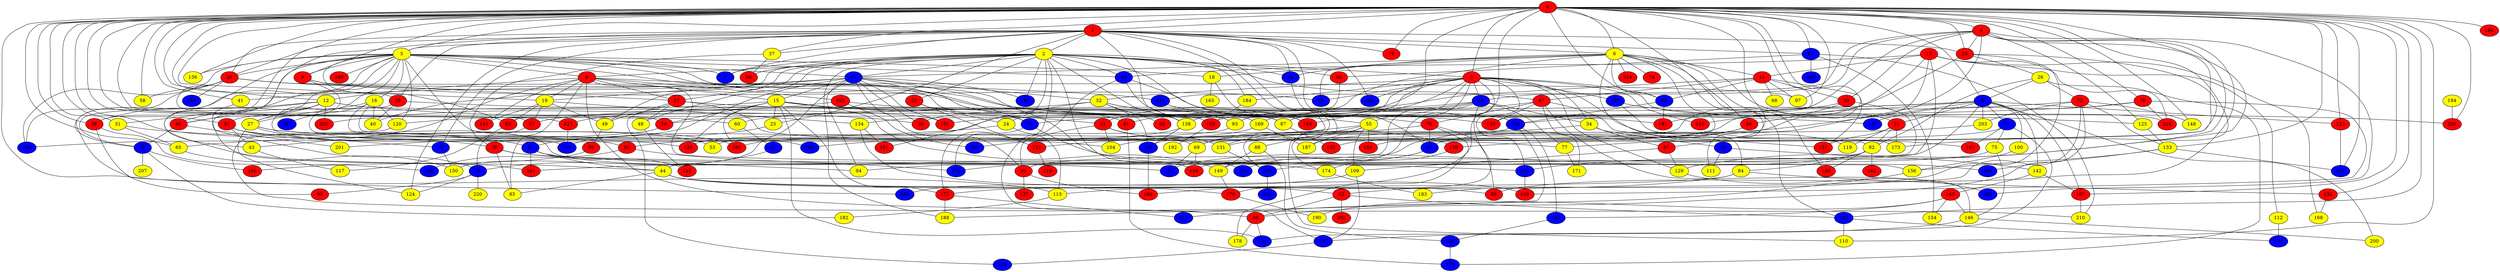 graph {
0 [style = filled fillcolor = red];
1 [style = filled fillcolor = red];
2 [style = filled fillcolor = yellow];
3 [style = filled fillcolor = red];
4 [style = filled fillcolor = red];
5 [style = filled fillcolor = yellow];
6 [style = filled fillcolor = yellow];
7 [style = filled fillcolor = blue];
8 [style = filled fillcolor = red];
9 [style = filled fillcolor = red];
10 [style = filled fillcolor = blue];
11 [style = filled fillcolor = blue];
12 [style = filled fillcolor = yellow];
13 [style = filled fillcolor = red];
14 [style = filled fillcolor = red];
15 [style = filled fillcolor = yellow];
16 [style = filled fillcolor = yellow];
17 [style = filled fillcolor = red];
18 [style = filled fillcolor = yellow];
19 [style = filled fillcolor = yellow];
20 [style = filled fillcolor = red];
21 [style = filled fillcolor = red];
22 [style = filled fillcolor = red];
23 [style = filled fillcolor = red];
24 [style = filled fillcolor = yellow];
25 [style = filled fillcolor = yellow];
26 [style = filled fillcolor = yellow];
27 [style = filled fillcolor = yellow];
28 [style = filled fillcolor = red];
29 [style = filled fillcolor = red];
30 [style = filled fillcolor = red];
31 [style = filled fillcolor = yellow];
32 [style = filled fillcolor = yellow];
33 [style = filled fillcolor = red];
34 [style = filled fillcolor = yellow];
35 [style = filled fillcolor = blue];
36 [style = filled fillcolor = blue];
37 [style = filled fillcolor = yellow];
38 [style = filled fillcolor = red];
39 [style = filled fillcolor = red];
40 [style = filled fillcolor = yellow];
41 [style = filled fillcolor = yellow];
42 [style = filled fillcolor = blue];
43 [style = filled fillcolor = yellow];
44 [style = filled fillcolor = yellow];
45 [style = filled fillcolor = blue];
46 [style = filled fillcolor = red];
47 [style = filled fillcolor = red];
48 [style = filled fillcolor = yellow];
49 [style = filled fillcolor = yellow];
50 [style = filled fillcolor = red];
51 [style = filled fillcolor = red];
52 [style = filled fillcolor = red];
53 [style = filled fillcolor = yellow];
54 [style = filled fillcolor = red];
55 [style = filled fillcolor = yellow];
56 [style = filled fillcolor = red];
57 [style = filled fillcolor = red];
58 [style = filled fillcolor = yellow];
59 [style = filled fillcolor = blue];
60 [style = filled fillcolor = yellow];
61 [style = filled fillcolor = blue];
62 [style = filled fillcolor = blue];
63 [style = filled fillcolor = blue];
64 [style = filled fillcolor = blue];
65 [style = filled fillcolor = yellow];
66 [style = filled fillcolor = blue];
67 [style = filled fillcolor = red];
68 [style = filled fillcolor = yellow];
69 [style = filled fillcolor = yellow];
70 [style = filled fillcolor = red];
71 [style = filled fillcolor = blue];
72 [style = filled fillcolor = red];
73 [style = filled fillcolor = blue];
74 [style = filled fillcolor = red];
75 [style = filled fillcolor = yellow];
76 [style = filled fillcolor = blue];
77 [style = filled fillcolor = yellow];
78 [style = filled fillcolor = red];
79 [style = filled fillcolor = red];
80 [style = filled fillcolor = red];
81 [style = filled fillcolor = red];
82 [style = filled fillcolor = yellow];
83 [style = filled fillcolor = red];
84 [style = filled fillcolor = yellow];
85 [style = filled fillcolor = yellow];
86 [style = filled fillcolor = red];
87 [style = filled fillcolor = yellow];
88 [style = filled fillcolor = yellow];
89 [style = filled fillcolor = red];
90 [style = filled fillcolor = red];
91 [style = filled fillcolor = blue];
92 [style = filled fillcolor = red];
93 [style = filled fillcolor = yellow];
94 [style = filled fillcolor = yellow];
95 [style = filled fillcolor = red];
96 [style = filled fillcolor = red];
97 [style = filled fillcolor = yellow];
98 [style = filled fillcolor = red];
99 [style = filled fillcolor = blue];
100 [style = filled fillcolor = yellow];
101 [style = filled fillcolor = red];
102 [style = filled fillcolor = red];
103 [style = filled fillcolor = blue];
104 [style = filled fillcolor = yellow];
105 [style = filled fillcolor = blue];
106 [style = filled fillcolor = red];
107 [style = filled fillcolor = blue];
108 [style = filled fillcolor = blue];
109 [style = filled fillcolor = yellow];
110 [style = filled fillcolor = yellow];
111 [style = filled fillcolor = yellow];
112 [style = filled fillcolor = yellow];
113 [style = filled fillcolor = yellow];
114 [style = filled fillcolor = red];
115 [style = filled fillcolor = blue];
116 [style = filled fillcolor = red];
117 [style = filled fillcolor = yellow];
118 [style = filled fillcolor = red];
119 [style = filled fillcolor = yellow];
120 [style = filled fillcolor = yellow];
121 [style = filled fillcolor = red];
122 [style = filled fillcolor = red];
123 [style = filled fillcolor = red];
124 [style = filled fillcolor = yellow];
125 [style = filled fillcolor = yellow];
126 [style = filled fillcolor = blue];
127 [style = filled fillcolor = red];
128 [style = filled fillcolor = red];
129 [style = filled fillcolor = yellow];
130 [style = filled fillcolor = red];
131 [style = filled fillcolor = yellow];
132 [style = filled fillcolor = red];
133 [style = filled fillcolor = yellow];
134 [style = filled fillcolor = yellow];
135 [style = filled fillcolor = red];
136 [style = filled fillcolor = yellow];
137 [style = filled fillcolor = red];
138 [style = filled fillcolor = yellow];
139 [style = filled fillcolor = red];
140 [style = filled fillcolor = red];
141 [style = filled fillcolor = blue];
142 [style = filled fillcolor = yellow];
143 [style = filled fillcolor = red];
144 [style = filled fillcolor = blue];
145 [style = filled fillcolor = red];
146 [style = filled fillcolor = yellow];
147 [style = filled fillcolor = blue];
148 [style = filled fillcolor = yellow];
149 [style = filled fillcolor = yellow];
150 [style = filled fillcolor = yellow];
151 [style = filled fillcolor = red];
152 [style = filled fillcolor = blue];
153 [style = filled fillcolor = blue];
154 [style = filled fillcolor = yellow];
155 [style = filled fillcolor = blue];
156 [style = filled fillcolor = yellow];
157 [style = filled fillcolor = blue];
158 [style = filled fillcolor = blue];
159 [style = filled fillcolor = blue];
160 [style = filled fillcolor = red];
161 [style = filled fillcolor = red];
162 [style = filled fillcolor = red];
163 [style = filled fillcolor = red];
164 [style = filled fillcolor = blue];
165 [style = filled fillcolor = yellow];
166 [style = filled fillcolor = blue];
167 [style = filled fillcolor = red];
168 [style = filled fillcolor = yellow];
169 [style = filled fillcolor = yellow];
170 [style = filled fillcolor = red];
171 [style = filled fillcolor = yellow];
172 [style = filled fillcolor = red];
173 [style = filled fillcolor = yellow];
174 [style = filled fillcolor = yellow];
175 [style = filled fillcolor = blue];
176 [style = filled fillcolor = blue];
177 [style = filled fillcolor = blue];
178 [style = filled fillcolor = yellow];
179 [style = filled fillcolor = blue];
180 [style = filled fillcolor = blue];
181 [style = filled fillcolor = red];
182 [style = filled fillcolor = yellow];
183 [style = filled fillcolor = yellow];
184 [style = filled fillcolor = yellow];
185 [style = filled fillcolor = red];
186 [style = filled fillcolor = red];
187 [style = filled fillcolor = yellow];
188 [style = filled fillcolor = yellow];
189 [style = filled fillcolor = red];
190 [style = filled fillcolor = yellow];
191 [style = filled fillcolor = red];
192 [style = filled fillcolor = yellow];
193 [style = filled fillcolor = blue];
194 [style = filled fillcolor = yellow];
195 [style = filled fillcolor = blue];
196 [style = filled fillcolor = blue];
197 [style = filled fillcolor = blue];
198 [style = filled fillcolor = blue];
199 [style = filled fillcolor = red];
200 [style = filled fillcolor = yellow];
201 [style = filled fillcolor = yellow];
202 [style = filled fillcolor = red];
203 [style = filled fillcolor = yellow];
204 [style = filled fillcolor = blue];
205 [style = filled fillcolor = red];
206 [style = filled fillcolor = red];
207 [style = filled fillcolor = yellow];
208 [style = filled fillcolor = red];
209 [style = filled fillcolor = blue];
210 [style = filled fillcolor = yellow];
211 [style = filled fillcolor = blue];
212 [style = filled fillcolor = red];
213 [style = filled fillcolor = blue];
214 [style = filled fillcolor = red];
215 [style = filled fillcolor = blue];
216 [style = filled fillcolor = red];
217 [style = filled fillcolor = blue];
218 [style = filled fillcolor = red];
219 [style = filled fillcolor = blue];
220 [style = filled fillcolor = yellow];
0 -- 5;
0 -- 4;
0 -- 3;
0 -- 1;
0 -- 6;
0 -- 9;
0 -- 12;
0 -- 19;
0 -- 23;
0 -- 28;
0 -- 29;
0 -- 31;
0 -- 33;
0 -- 36;
0 -- 37;
0 -- 38;
0 -- 41;
0 -- 54;
0 -- 56;
0 -- 58;
0 -- 60;
0 -- 61;
0 -- 64;
0 -- 65;
0 -- 67;
0 -- 78;
0 -- 79;
0 -- 96;
0 -- 97;
0 -- 105;
0 -- 110;
0 -- 113;
0 -- 115;
0 -- 118;
0 -- 123;
0 -- 127;
0 -- 130;
0 -- 132;
0 -- 133;
0 -- 136;
0 -- 148;
0 -- 163;
0 -- 164;
0 -- 167;
0 -- 173;
0 -- 186;
0 -- 187;
0 -- 208;
1 -- 2;
1 -- 5;
1 -- 6;
1 -- 7;
1 -- 23;
1 -- 25;
1 -- 28;
1 -- 29;
1 -- 37;
1 -- 38;
1 -- 46;
1 -- 61;
1 -- 66;
1 -- 76;
1 -- 79;
1 -- 91;
1 -- 124;
1 -- 131;
1 -- 138;
1 -- 141;
1 -- 175;
2 -- 3;
2 -- 7;
2 -- 8;
2 -- 11;
2 -- 17;
2 -- 22;
2 -- 40;
2 -- 45;
2 -- 47;
2 -- 48;
2 -- 49;
2 -- 50;
2 -- 55;
2 -- 66;
2 -- 80;
2 -- 138;
2 -- 179;
2 -- 184;
2 -- 188;
2 -- 191;
2 -- 195;
2 -- 211;
3 -- 10;
3 -- 21;
3 -- 24;
3 -- 32;
3 -- 34;
3 -- 35;
3 -- 55;
3 -- 107;
3 -- 115;
3 -- 116;
3 -- 119;
3 -- 129;
3 -- 134;
3 -- 141;
3 -- 160;
3 -- 184;
3 -- 185;
3 -- 216;
4 -- 10;
4 -- 20;
4 -- 23;
4 -- 91;
4 -- 98;
4 -- 125;
4 -- 129;
4 -- 139;
4 -- 144;
4 -- 151;
4 -- 193;
5 -- 7;
5 -- 8;
5 -- 9;
5 -- 11;
5 -- 16;
5 -- 18;
5 -- 28;
5 -- 43;
5 -- 44;
5 -- 45;
5 -- 46;
5 -- 59;
5 -- 69;
5 -- 73;
5 -- 81;
5 -- 83;
5 -- 120;
5 -- 130;
5 -- 136;
5 -- 189;
5 -- 198;
5 -- 204;
5 -- 213;
6 -- 11;
6 -- 14;
6 -- 18;
6 -- 30;
6 -- 35;
6 -- 51;
6 -- 64;
6 -- 66;
6 -- 74;
6 -- 84;
6 -- 101;
6 -- 105;
6 -- 111;
6 -- 140;
6 -- 214;
8 -- 12;
8 -- 15;
8 -- 17;
8 -- 19;
8 -- 43;
8 -- 85;
8 -- 86;
8 -- 102;
8 -- 114;
8 -- 156;
8 -- 181;
9 -- 17;
9 -- 27;
9 -- 35;
10 -- 34;
10 -- 60;
10 -- 77;
10 -- 81;
10 -- 93;
10 -- 138;
10 -- 161;
10 -- 170;
11 -- 15;
11 -- 19;
11 -- 30;
11 -- 32;
11 -- 41;
11 -- 73;
11 -- 94;
11 -- 95;
11 -- 150;
11 -- 151;
11 -- 174;
11 -- 195;
11 -- 201;
12 -- 27;
12 -- 30;
12 -- 31;
12 -- 38;
12 -- 46;
12 -- 151;
12 -- 161;
12 -- 205;
13 -- 14;
13 -- 45;
13 -- 53;
13 -- 112;
13 -- 131;
13 -- 168;
13 -- 175;
13 -- 177;
14 -- 20;
14 -- 47;
14 -- 57;
14 -- 64;
14 -- 68;
14 -- 97;
14 -- 121;
15 -- 21;
15 -- 25;
15 -- 33;
15 -- 56;
15 -- 103;
15 -- 128;
15 -- 149;
15 -- 172;
15 -- 206;
15 -- 208;
16 -- 27;
16 -- 40;
16 -- 82;
16 -- 104;
16 -- 120;
16 -- 180;
16 -- 197;
17 -- 48;
17 -- 49;
17 -- 87;
17 -- 173;
17 -- 219;
18 -- 163;
18 -- 165;
19 -- 49;
19 -- 57;
19 -- 83;
19 -- 114;
19 -- 134;
20 -- 44;
20 -- 54;
20 -- 73;
21 -- 95;
21 -- 104;
21 -- 131;
21 -- 139;
22 -- 24;
22 -- 122;
23 -- 26;
23 -- 52;
23 -- 77;
23 -- 126;
24 -- 65;
24 -- 113;
25 -- 42;
26 -- 36;
26 -- 72;
26 -- 82;
26 -- 216;
27 -- 39;
27 -- 53;
27 -- 77;
27 -- 124;
27 -- 206;
28 -- 57;
28 -- 58;
28 -- 97;
28 -- 126;
28 -- 144;
28 -- 159;
28 -- 204;
29 -- 40;
29 -- 63;
29 -- 185;
31 -- 42;
31 -- 65;
32 -- 92;
32 -- 93;
32 -- 127;
32 -- 155;
32 -- 169;
32 -- 213;
33 -- 43;
33 -- 76;
33 -- 118;
33 -- 128;
34 -- 67;
34 -- 69;
34 -- 99;
36 -- 51;
36 -- 56;
36 -- 71;
36 -- 87;
36 -- 94;
36 -- 100;
36 -- 104;
36 -- 116;
36 -- 123;
36 -- 142;
36 -- 167;
36 -- 200;
36 -- 203;
37 -- 39;
37 -- 50;
38 -- 90;
38 -- 108;
39 -- 85;
39 -- 94;
39 -- 115;
41 -- 59;
42 -- 44;
42 -- 153;
42 -- 161;
42 -- 212;
43 -- 117;
44 -- 52;
44 -- 85;
44 -- 98;
44 -- 170;
45 -- 70;
45 -- 87;
45 -- 157;
46 -- 59;
46 -- 201;
47 -- 70;
47 -- 121;
47 -- 130;
47 -- 146;
47 -- 169;
47 -- 171;
48 -- 212;
49 -- 89;
51 -- 82;
51 -- 119;
51 -- 121;
51 -- 173;
52 -- 86;
52 -- 105;
52 -- 202;
54 -- 135;
54 -- 179;
55 -- 69;
55 -- 88;
55 -- 101;
55 -- 109;
55 -- 174;
55 -- 187;
56 -- 204;
57 -- 63;
59 -- 106;
59 -- 182;
59 -- 207;
60 -- 62;
61 -- 80;
61 -- 154;
61 -- 196;
61 -- 210;
62 -- 63;
63 -- 90;
63 -- 124;
63 -- 220;
64 -- 126;
64 -- 181;
65 -- 150;
66 -- 110;
67 -- 109;
67 -- 129;
69 -- 118;
69 -- 153;
70 -- 91;
70 -- 98;
70 -- 122;
70 -- 178;
71 -- 75;
71 -- 103;
71 -- 145;
71 -- 155;
72 -- 86;
72 -- 133;
72 -- 148;
72 -- 181;
72 -- 183;
72 -- 203;
73 -- 166;
73 -- 172;
75 -- 95;
75 -- 146;
76 -- 150;
77 -- 171;
78 -- 120;
78 -- 147;
78 -- 199;
78 -- 216;
80 -- 83;
81 -- 177;
82 -- 84;
82 -- 140;
82 -- 153;
82 -- 162;
83 -- 117;
84 -- 113;
84 -- 132;
84 -- 172;
86 -- 103;
86 -- 178;
87 -- 135;
88 -- 149;
88 -- 158;
89 -- 106;
91 -- 149;
91 -- 211;
93 -- 96;
95 -- 137;
95 -- 160;
96 -- 108;
96 -- 179;
99 -- 111;
99 -- 142;
100 -- 156;
102 -- 147;
102 -- 205;
102 -- 209;
105 -- 110;
105 -- 176;
107 -- 125;
107 -- 145;
109 -- 157;
109 -- 198;
112 -- 176;
113 -- 182;
115 -- 199;
120 -- 210;
122 -- 218;
123 -- 164;
125 -- 133;
126 -- 128;
126 -- 152;
126 -- 188;
127 -- 213;
129 -- 193;
131 -- 175;
132 -- 168;
133 -- 156;
133 -- 164;
133 -- 166;
134 -- 191;
134 -- 199;
138 -- 155;
138 -- 180;
139 -- 174;
142 -- 143;
142 -- 167;
143 -- 146;
143 -- 152;
143 -- 154;
143 -- 190;
144 -- 163;
146 -- 157;
146 -- 200;
149 -- 170;
152 -- 158;
155 -- 160;
156 -- 217;
157 -- 219;
158 -- 177;
167 -- 210;
169 -- 187;
169 -- 209;
170 -- 190;
172 -- 188;
172 -- 217;
174 -- 183;
175 -- 215;
184 -- 185;
185 -- 192;
194 -- 208;
203 -- 206;
}
